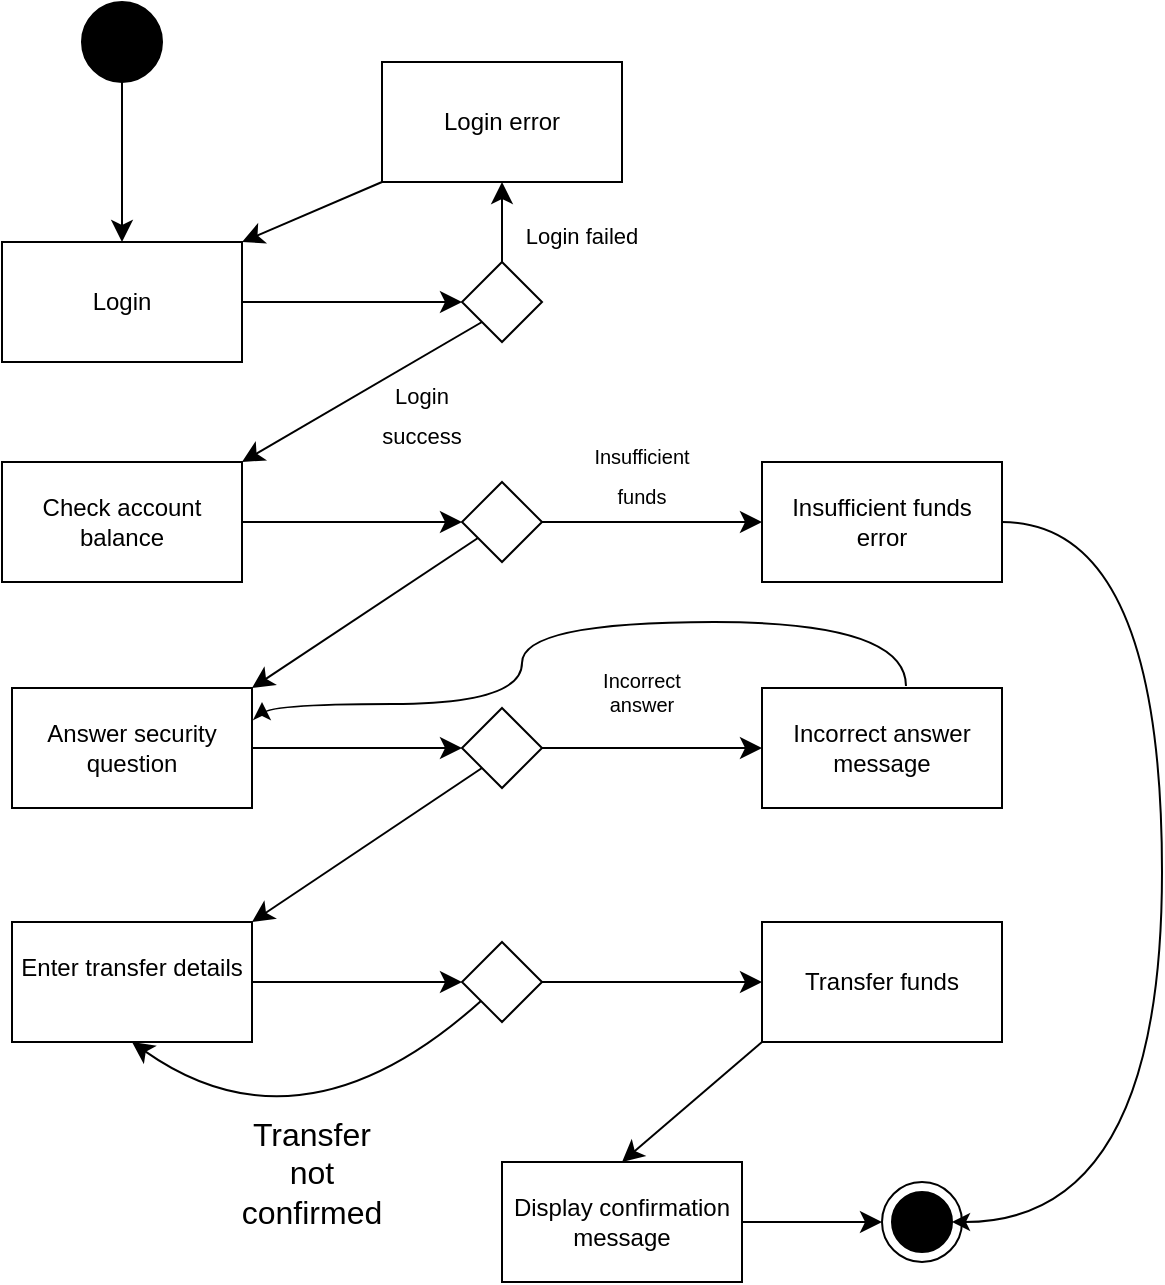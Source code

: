 <mxfile version="24.7.6">
  <diagram name="Page-1" id="e7e014a7-5840-1c2e-5031-d8a46d1fe8dd">
    <mxGraphModel dx="1434" dy="682" grid="1" gridSize="10" guides="1" tooltips="1" connect="1" arrows="1" fold="1" page="1" pageScale="1" pageWidth="1169" pageHeight="826" background="none" math="0" shadow="0">
      <root>
        <mxCell id="0" />
        <mxCell id="1" parent="0" />
        <mxCell id="QWux5C2fGuKudc5XyIEA-41" value="" style="ellipse;whiteSpace=wrap;html=1;aspect=fixed;fillColor=#000000;" parent="1" vertex="1">
          <mxGeometry x="560" y="40" width="40" height="40" as="geometry" />
        </mxCell>
        <mxCell id="QWux5C2fGuKudc5XyIEA-43" value="" style="endArrow=classic;html=1;rounded=0;fontSize=12;startSize=8;endSize=8;curved=1;" parent="1" edge="1">
          <mxGeometry width="50" height="50" relative="1" as="geometry">
            <mxPoint x="580" y="80" as="sourcePoint" />
            <mxPoint x="580" y="160" as="targetPoint" />
          </mxGeometry>
        </mxCell>
        <mxCell id="QWux5C2fGuKudc5XyIEA-44" value="Login" style="rounded=0;whiteSpace=wrap;html=1;" parent="1" vertex="1">
          <mxGeometry x="520" y="160" width="120" height="60" as="geometry" />
        </mxCell>
        <mxCell id="QWux5C2fGuKudc5XyIEA-45" value="" style="rhombus;whiteSpace=wrap;html=1;" parent="1" vertex="1">
          <mxGeometry x="750" y="170" width="40" height="40" as="geometry" />
        </mxCell>
        <mxCell id="QWux5C2fGuKudc5XyIEA-46" value="" style="endArrow=classic;html=1;rounded=0;fontSize=12;startSize=8;endSize=8;curved=1;exitX=1;exitY=0.5;exitDx=0;exitDy=0;" parent="1" source="QWux5C2fGuKudc5XyIEA-44" edge="1">
          <mxGeometry width="50" height="50" relative="1" as="geometry">
            <mxPoint x="640" y="200" as="sourcePoint" />
            <mxPoint x="750" y="190" as="targetPoint" />
          </mxGeometry>
        </mxCell>
        <mxCell id="QWux5C2fGuKudc5XyIEA-47" style="edgeStyle=none;curved=1;rounded=0;orthogonalLoop=1;jettySize=auto;html=1;entryX=0;entryY=0.5;entryDx=0;entryDy=0;fontSize=12;startSize=8;endSize=8;" parent="1" source="QWux5C2fGuKudc5XyIEA-45" target="QWux5C2fGuKudc5XyIEA-45" edge="1">
          <mxGeometry relative="1" as="geometry" />
        </mxCell>
        <mxCell id="QWux5C2fGuKudc5XyIEA-49" value="Login error" style="rounded=0;whiteSpace=wrap;html=1;" parent="1" vertex="1">
          <mxGeometry x="710" y="70" width="120" height="60" as="geometry" />
        </mxCell>
        <mxCell id="QWux5C2fGuKudc5XyIEA-50" value="" style="endArrow=classic;html=1;rounded=0;fontSize=12;startSize=8;endSize=8;curved=1;entryX=0.5;entryY=1;entryDx=0;entryDy=0;" parent="1" target="QWux5C2fGuKudc5XyIEA-49" edge="1">
          <mxGeometry width="50" height="50" relative="1" as="geometry">
            <mxPoint x="770" y="170" as="sourcePoint" />
            <mxPoint x="820" y="120" as="targetPoint" />
          </mxGeometry>
        </mxCell>
        <mxCell id="QWux5C2fGuKudc5XyIEA-51" value="" style="endArrow=classic;html=1;rounded=0;fontSize=12;startSize=8;endSize=8;curved=1;entryX=1;entryY=0;entryDx=0;entryDy=0;exitX=0;exitY=1;exitDx=0;exitDy=0;" parent="1" source="QWux5C2fGuKudc5XyIEA-49" target="QWux5C2fGuKudc5XyIEA-44" edge="1">
          <mxGeometry width="50" height="50" relative="1" as="geometry">
            <mxPoint x="700" y="125" as="sourcePoint" />
            <mxPoint x="750" y="75" as="targetPoint" />
          </mxGeometry>
        </mxCell>
        <mxCell id="QWux5C2fGuKudc5XyIEA-52" value="&lt;font style=&quot;font-size: 11px;&quot;&gt;Login failed&lt;/font&gt;" style="text;html=1;align=center;verticalAlign=middle;whiteSpace=wrap;rounded=0;fontSize=16;" parent="1" vertex="1">
          <mxGeometry x="780" y="140" width="60" height="30" as="geometry" />
        </mxCell>
        <mxCell id="QWux5C2fGuKudc5XyIEA-53" value="Check account balance" style="rounded=0;whiteSpace=wrap;html=1;" parent="1" vertex="1">
          <mxGeometry x="520" y="270" width="120" height="60" as="geometry" />
        </mxCell>
        <mxCell id="QWux5C2fGuKudc5XyIEA-56" value="" style="endArrow=classic;html=1;rounded=0;fontSize=12;startSize=8;endSize=8;curved=1;entryX=1;entryY=0;entryDx=0;entryDy=0;exitX=0;exitY=1;exitDx=0;exitDy=0;" parent="1" source="QWux5C2fGuKudc5XyIEA-45" target="QWux5C2fGuKudc5XyIEA-53" edge="1">
          <mxGeometry width="50" height="50" relative="1" as="geometry">
            <mxPoint x="770" y="210" as="sourcePoint" />
            <mxPoint x="820" y="160" as="targetPoint" />
          </mxGeometry>
        </mxCell>
        <mxCell id="QWux5C2fGuKudc5XyIEA-57" value="&lt;font style=&quot;font-size: 11px;&quot;&gt;Login success&lt;/font&gt;" style="text;html=1;align=center;verticalAlign=middle;whiteSpace=wrap;rounded=0;fontSize=16;" parent="1" vertex="1">
          <mxGeometry x="700" y="230" width="60" height="30" as="geometry" />
        </mxCell>
        <mxCell id="QWux5C2fGuKudc5XyIEA-59" value="" style="rhombus;whiteSpace=wrap;html=1;" parent="1" vertex="1">
          <mxGeometry x="750" y="280" width="40" height="40" as="geometry" />
        </mxCell>
        <mxCell id="QWux5C2fGuKudc5XyIEA-60" value="Insufficient funds error" style="rounded=0;whiteSpace=wrap;html=1;" parent="1" vertex="1">
          <mxGeometry x="900" y="270" width="120" height="60" as="geometry" />
        </mxCell>
        <mxCell id="QWux5C2fGuKudc5XyIEA-61" value="" style="endArrow=classic;html=1;rounded=0;fontSize=12;startSize=8;endSize=8;curved=1;entryX=0;entryY=0.5;entryDx=0;entryDy=0;" parent="1" target="QWux5C2fGuKudc5XyIEA-59" edge="1">
          <mxGeometry width="50" height="50" relative="1" as="geometry">
            <mxPoint x="640" y="300" as="sourcePoint" />
            <mxPoint x="690" y="250" as="targetPoint" />
          </mxGeometry>
        </mxCell>
        <mxCell id="QWux5C2fGuKudc5XyIEA-62" value="" style="endArrow=classic;html=1;rounded=0;fontSize=12;startSize=8;endSize=8;curved=1;" parent="1" target="QWux5C2fGuKudc5XyIEA-60" edge="1">
          <mxGeometry width="50" height="50" relative="1" as="geometry">
            <mxPoint x="790" y="300" as="sourcePoint" />
            <mxPoint x="840" y="250" as="targetPoint" />
          </mxGeometry>
        </mxCell>
        <mxCell id="QWux5C2fGuKudc5XyIEA-63" value="&lt;font style=&quot;font-size: 10px;&quot;&gt;Insufficient funds&lt;br&gt;&lt;/font&gt;" style="text;html=1;align=center;verticalAlign=middle;whiteSpace=wrap;rounded=0;fontSize=16;" parent="1" vertex="1">
          <mxGeometry x="810" y="260" width="60" height="30" as="geometry" />
        </mxCell>
        <mxCell id="QWux5C2fGuKudc5XyIEA-65" value="&lt;div&gt;Answer security question&lt;/div&gt;" style="rounded=0;whiteSpace=wrap;html=1;" parent="1" vertex="1">
          <mxGeometry x="525" y="383" width="120" height="60" as="geometry" />
        </mxCell>
        <mxCell id="QWux5C2fGuKudc5XyIEA-67" value="" style="endArrow=classic;html=1;rounded=0;fontSize=12;startSize=8;endSize=8;curved=1;entryX=1;entryY=0;entryDx=0;entryDy=0;" parent="1" source="QWux5C2fGuKudc5XyIEA-59" target="QWux5C2fGuKudc5XyIEA-65" edge="1">
          <mxGeometry width="50" height="50" relative="1" as="geometry">
            <mxPoint x="710" y="410" as="sourcePoint" />
            <mxPoint x="760" y="360" as="targetPoint" />
          </mxGeometry>
        </mxCell>
        <mxCell id="QWux5C2fGuKudc5XyIEA-68" value="&lt;div&gt;Incorrect answer&lt;/div&gt;&lt;div&gt;message&lt;/div&gt;" style="rounded=0;whiteSpace=wrap;html=1;" parent="1" vertex="1">
          <mxGeometry x="900" y="383" width="120" height="60" as="geometry" />
        </mxCell>
        <mxCell id="QWux5C2fGuKudc5XyIEA-70" value="" style="rhombus;whiteSpace=wrap;html=1;" parent="1" vertex="1">
          <mxGeometry x="750" y="393" width="40" height="40" as="geometry" />
        </mxCell>
        <mxCell id="QWux5C2fGuKudc5XyIEA-71" value="" style="endArrow=classic;html=1;rounded=0;fontSize=12;startSize=8;endSize=8;curved=1;entryX=0;entryY=0.5;entryDx=0;entryDy=0;exitX=1;exitY=0.5;exitDx=0;exitDy=0;" parent="1" source="QWux5C2fGuKudc5XyIEA-65" target="QWux5C2fGuKudc5XyIEA-70" edge="1">
          <mxGeometry width="50" height="50" relative="1" as="geometry">
            <mxPoint x="650" y="410" as="sourcePoint" />
            <mxPoint x="870" y="350" as="targetPoint" />
          </mxGeometry>
        </mxCell>
        <mxCell id="QWux5C2fGuKudc5XyIEA-72" value="" style="endArrow=classic;html=1;rounded=0;fontSize=12;startSize=8;endSize=8;curved=1;exitX=1;exitY=0.5;exitDx=0;exitDy=0;entryX=0;entryY=0.5;entryDx=0;entryDy=0;" parent="1" source="QWux5C2fGuKudc5XyIEA-70" target="QWux5C2fGuKudc5XyIEA-68" edge="1">
          <mxGeometry width="50" height="50" relative="1" as="geometry">
            <mxPoint x="820" y="400" as="sourcePoint" />
            <mxPoint x="870" y="350" as="targetPoint" />
          </mxGeometry>
        </mxCell>
        <mxCell id="QWux5C2fGuKudc5XyIEA-73" value="&lt;div style=&quot;font-size: 10px;&quot;&gt;&lt;font style=&quot;font-size: 10px;&quot;&gt;Incorrect&lt;/font&gt;&lt;/div&gt;&lt;div style=&quot;font-size: 10px;&quot;&gt;&lt;font style=&quot;font-size: 10px;&quot;&gt;answer&lt;br&gt;&lt;/font&gt;&lt;/div&gt;" style="text;html=1;align=center;verticalAlign=middle;whiteSpace=wrap;rounded=0;fontSize=16;" parent="1" vertex="1">
          <mxGeometry x="810" y="370" width="60" height="30" as="geometry" />
        </mxCell>
        <mxCell id="QWux5C2fGuKudc5XyIEA-74" value="&lt;div&gt;Enter transfer details&lt;/div&gt;&lt;div&gt;&lt;br&gt;&lt;/div&gt;" style="rounded=0;whiteSpace=wrap;html=1;" parent="1" vertex="1">
          <mxGeometry x="525" y="500" width="120" height="60" as="geometry" />
        </mxCell>
        <mxCell id="QWux5C2fGuKudc5XyIEA-76" value="" style="rhombus;whiteSpace=wrap;html=1;" parent="1" vertex="1">
          <mxGeometry x="750" y="510" width="40" height="40" as="geometry" />
        </mxCell>
        <mxCell id="QWux5C2fGuKudc5XyIEA-77" value="" style="endArrow=classic;html=1;rounded=0;fontSize=12;startSize=8;endSize=8;curved=1;exitX=1;exitY=0.5;exitDx=0;exitDy=0;entryX=0;entryY=0.5;entryDx=0;entryDy=0;" parent="1" source="QWux5C2fGuKudc5XyIEA-74" target="QWux5C2fGuKudc5XyIEA-76" edge="1">
          <mxGeometry width="50" height="50" relative="1" as="geometry">
            <mxPoint x="780" y="660" as="sourcePoint" />
            <mxPoint x="830" y="610" as="targetPoint" />
          </mxGeometry>
        </mxCell>
        <mxCell id="QWux5C2fGuKudc5XyIEA-78" value="" style="endArrow=classic;html=1;rounded=0;fontSize=12;startSize=8;endSize=8;curved=1;exitX=0;exitY=1;exitDx=0;exitDy=0;entryX=1;entryY=0;entryDx=0;entryDy=0;" parent="1" source="QWux5C2fGuKudc5XyIEA-70" target="QWux5C2fGuKudc5XyIEA-74" edge="1">
          <mxGeometry width="50" height="50" relative="1" as="geometry">
            <mxPoint x="780" y="660" as="sourcePoint" />
            <mxPoint x="830" y="610" as="targetPoint" />
          </mxGeometry>
        </mxCell>
        <mxCell id="QWux5C2fGuKudc5XyIEA-79" value="" style="endArrow=classic;html=1;rounded=0;fontSize=12;startSize=8;endSize=8;curved=1;entryX=0.5;entryY=1;entryDx=0;entryDy=0;" parent="1" source="QWux5C2fGuKudc5XyIEA-76" target="QWux5C2fGuKudc5XyIEA-74" edge="1">
          <mxGeometry width="50" height="50" relative="1" as="geometry">
            <mxPoint x="770" y="550" as="sourcePoint" />
            <mxPoint x="830" y="610" as="targetPoint" />
            <Array as="points">
              <mxPoint x="670" y="620" />
            </Array>
          </mxGeometry>
        </mxCell>
        <mxCell id="QWux5C2fGuKudc5XyIEA-80" value="&lt;div&gt;Transfer not confirmed&lt;/div&gt;&lt;div&gt;&lt;br&gt;&lt;/div&gt;" style="text;html=1;align=center;verticalAlign=middle;whiteSpace=wrap;rounded=0;fontSize=16;" parent="1" vertex="1">
          <mxGeometry x="645" y="620" width="60" height="30" as="geometry" />
        </mxCell>
        <mxCell id="QWux5C2fGuKudc5XyIEA-82" value="" style="endArrow=classic;html=1;rounded=0;fontSize=12;startSize=8;endSize=8;curved=1;exitX=1;exitY=0.5;exitDx=0;exitDy=0;" parent="1" source="QWux5C2fGuKudc5XyIEA-76" target="QWux5C2fGuKudc5XyIEA-83" edge="1">
          <mxGeometry width="50" height="50" relative="1" as="geometry">
            <mxPoint x="780" y="660" as="sourcePoint" />
            <mxPoint x="900" y="530" as="targetPoint" />
          </mxGeometry>
        </mxCell>
        <mxCell id="QWux5C2fGuKudc5XyIEA-83" value="Transfer funds" style="rounded=0;whiteSpace=wrap;html=1;" parent="1" vertex="1">
          <mxGeometry x="900" y="500" width="120" height="60" as="geometry" />
        </mxCell>
        <mxCell id="QWux5C2fGuKudc5XyIEA-84" value="&lt;div&gt;Display confirmation message&lt;/div&gt;" style="rounded=0;whiteSpace=wrap;html=1;" parent="1" vertex="1">
          <mxGeometry x="770" y="620" width="120" height="60" as="geometry" />
        </mxCell>
        <mxCell id="QWux5C2fGuKudc5XyIEA-86" value="" style="ellipse;whiteSpace=wrap;html=1;aspect=fixed;" parent="1" vertex="1">
          <mxGeometry x="960" y="630" width="40" height="40" as="geometry" />
        </mxCell>
        <mxCell id="QWux5C2fGuKudc5XyIEA-87" value="" style="ellipse;whiteSpace=wrap;html=1;aspect=fixed;fillStyle=solid;fillColor=#000000;" parent="1" vertex="1">
          <mxGeometry x="965" y="635" width="30" height="30" as="geometry" />
        </mxCell>
        <mxCell id="QWux5C2fGuKudc5XyIEA-88" value="" style="endArrow=classic;html=1;rounded=0;fontSize=12;startSize=8;endSize=8;curved=1;exitX=0;exitY=1;exitDx=0;exitDy=0;entryX=0.5;entryY=0;entryDx=0;entryDy=0;" parent="1" source="QWux5C2fGuKudc5XyIEA-83" target="QWux5C2fGuKudc5XyIEA-84" edge="1">
          <mxGeometry width="50" height="50" relative="1" as="geometry">
            <mxPoint x="830" y="410" as="sourcePoint" />
            <mxPoint x="880" y="360" as="targetPoint" />
          </mxGeometry>
        </mxCell>
        <mxCell id="QWux5C2fGuKudc5XyIEA-89" value="" style="endArrow=classic;html=1;rounded=0;fontSize=12;startSize=8;endSize=8;curved=1;entryX=0;entryY=0.5;entryDx=0;entryDy=0;exitX=1;exitY=0.5;exitDx=0;exitDy=0;" parent="1" source="QWux5C2fGuKudc5XyIEA-84" target="QWux5C2fGuKudc5XyIEA-86" edge="1">
          <mxGeometry width="50" height="50" relative="1" as="geometry">
            <mxPoint x="830" y="410" as="sourcePoint" />
            <mxPoint x="880" y="360" as="targetPoint" />
          </mxGeometry>
        </mxCell>
        <mxCell id="NlVlvjnESsSuSHiHPN6E-3" value="" style="endArrow=classic;html=1;rounded=0;entryX=1;entryY=0.5;entryDx=0;entryDy=0;exitX=1;exitY=0.5;exitDx=0;exitDy=0;edgeStyle=orthogonalEdgeStyle;curved=1;" edge="1" parent="1" source="QWux5C2fGuKudc5XyIEA-60" target="QWux5C2fGuKudc5XyIEA-87">
          <mxGeometry width="50" height="50" relative="1" as="geometry">
            <mxPoint x="830" y="380" as="sourcePoint" />
            <mxPoint x="880" y="330" as="targetPoint" />
            <Array as="points">
              <mxPoint x="1100" y="300" />
              <mxPoint x="1100" y="650" />
            </Array>
          </mxGeometry>
        </mxCell>
        <mxCell id="NlVlvjnESsSuSHiHPN6E-4" value="" style="endArrow=classic;html=1;rounded=0;edgeStyle=orthogonalEdgeStyle;curved=1;exitX=0.6;exitY=-0.017;exitDx=0;exitDy=0;exitPerimeter=0;" edge="1" parent="1" source="QWux5C2fGuKudc5XyIEA-68">
          <mxGeometry width="50" height="50" relative="1" as="geometry">
            <mxPoint x="1090" y="340" as="sourcePoint" />
            <mxPoint x="650" y="390" as="targetPoint" />
            <Array as="points">
              <mxPoint x="972" y="350" />
              <mxPoint x="780" y="350" />
              <mxPoint x="780" y="391" />
            </Array>
          </mxGeometry>
        </mxCell>
      </root>
    </mxGraphModel>
  </diagram>
</mxfile>
